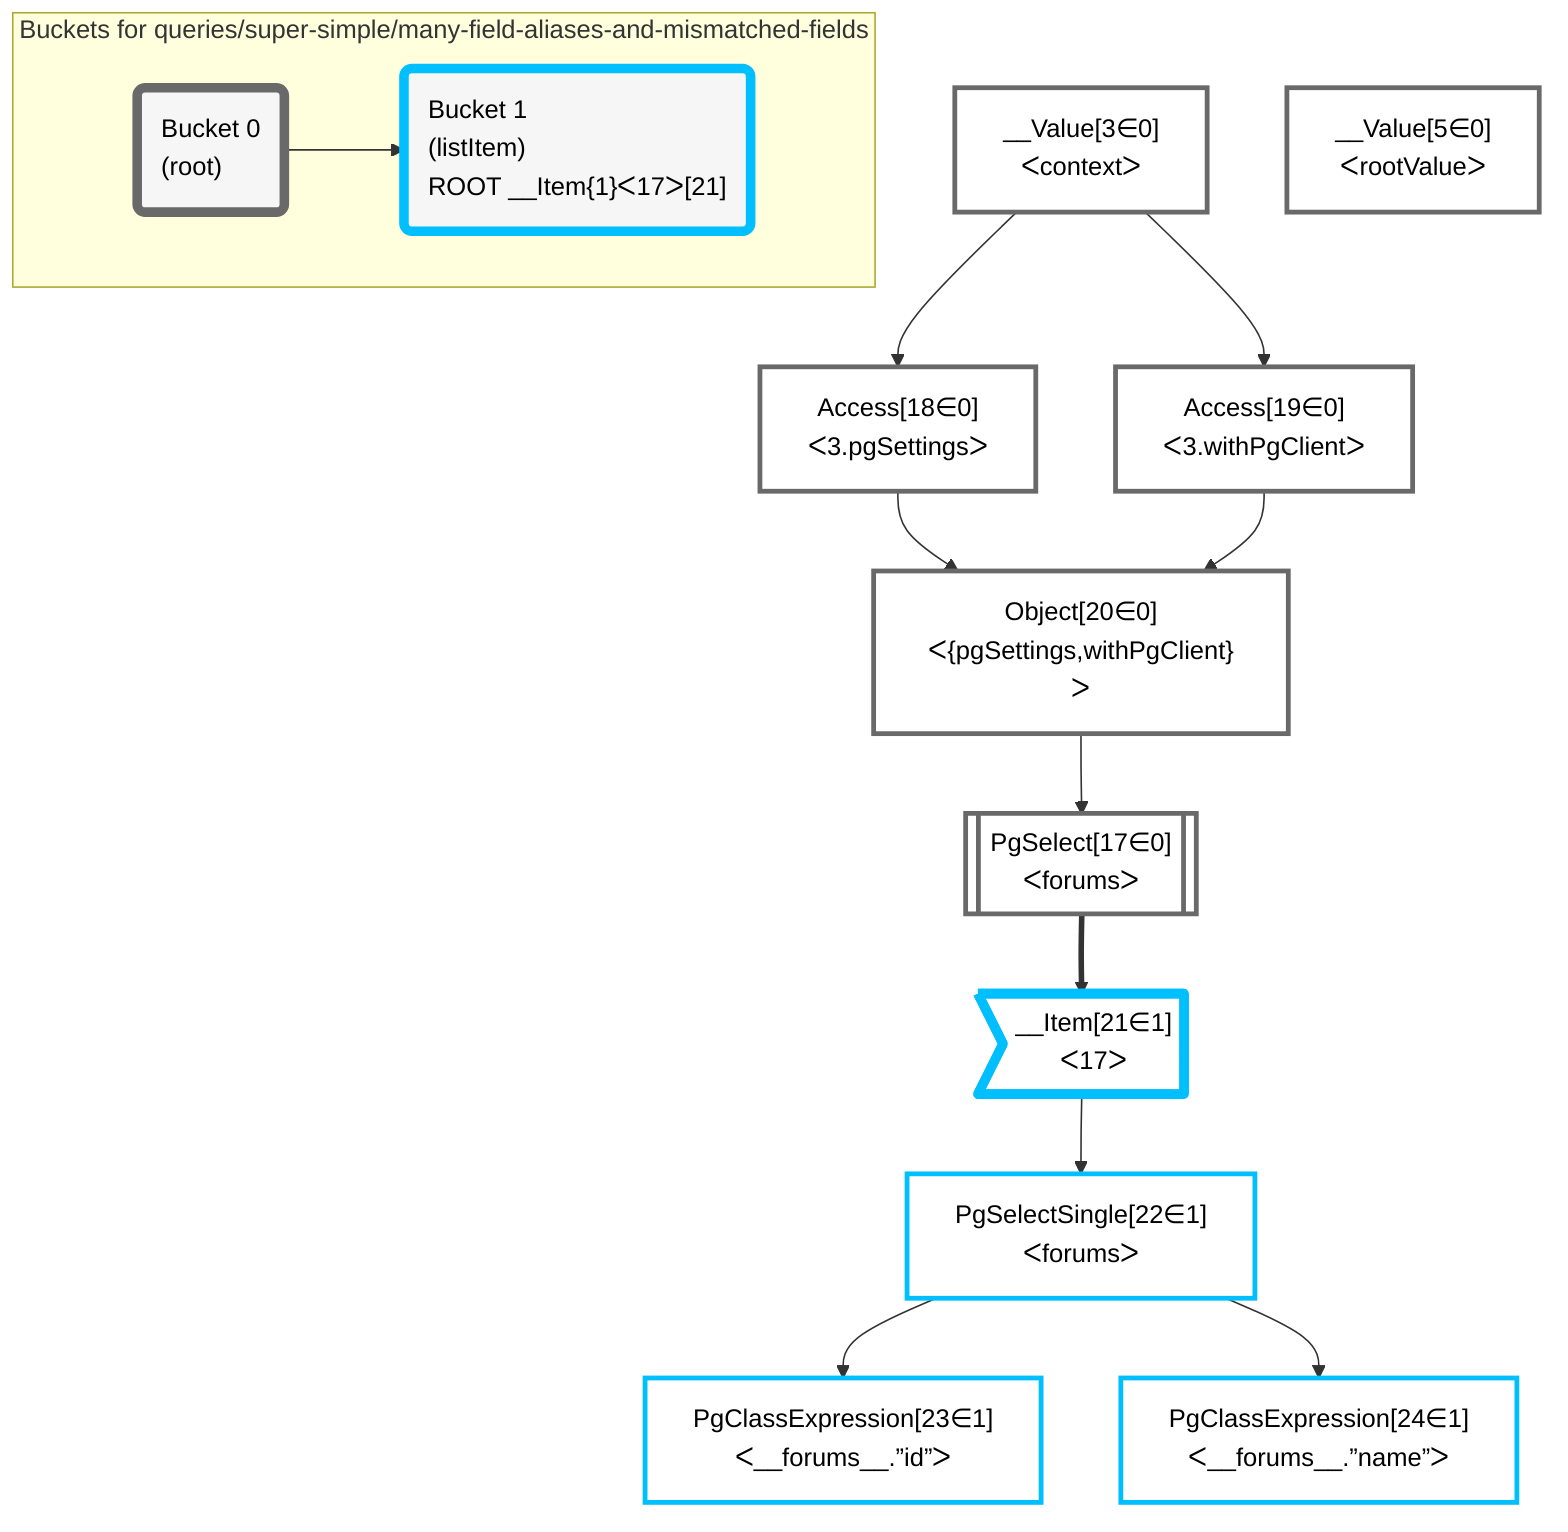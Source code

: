 graph TD
    classDef path fill:#eee,stroke:#000,color:#000
    classDef plan fill:#fff,stroke-width:3px,color:#000
    classDef itemplan fill:#fff,stroke-width:6px,color:#000
    classDef sideeffectplan fill:#f00,stroke-width:6px,color:#000
    classDef bucket fill:#f6f6f6,color:#000,stroke-width:6px,text-align:left


    %% define steps
    __Value3["__Value[3∈0]<br />ᐸcontextᐳ"]:::plan
    __Value5["__Value[5∈0]<br />ᐸrootValueᐳ"]:::plan
    Access18["Access[18∈0]<br />ᐸ3.pgSettingsᐳ"]:::plan
    Access19["Access[19∈0]<br />ᐸ3.withPgClientᐳ"]:::plan
    Object20["Object[20∈0]<br />ᐸ{pgSettings,withPgClient}ᐳ"]:::plan
    PgSelect17[["PgSelect[17∈0]<br />ᐸforumsᐳ"]]:::plan
    __Item21>"__Item[21∈1]<br />ᐸ17ᐳ"]:::itemplan
    PgSelectSingle22["PgSelectSingle[22∈1]<br />ᐸforumsᐳ"]:::plan
    PgClassExpression23["PgClassExpression[23∈1]<br />ᐸ__forums__.”id”ᐳ"]:::plan
    PgClassExpression24["PgClassExpression[24∈1]<br />ᐸ__forums__.”name”ᐳ"]:::plan

    %% plan dependencies
    __Value3 --> Access18
    __Value3 --> Access19
    Access18 & Access19 --> Object20
    Object20 --> PgSelect17
    PgSelect17 ==> __Item21
    __Item21 --> PgSelectSingle22
    PgSelectSingle22 --> PgClassExpression23
    PgSelectSingle22 --> PgClassExpression24

    %% plan-to-path relationships

    subgraph "Buckets for queries/super-simple/many-field-aliases-and-mismatched-fields"
    Bucket0("Bucket 0<br />(root)"):::bucket
    classDef bucket0 stroke:#696969
    class Bucket0,__Value3,__Value5,PgSelect17,Access18,Access19,Object20 bucket0
    Bucket1("Bucket 1<br />(listItem)<br />ROOT __Item{1}ᐸ17ᐳ[21]"):::bucket
    classDef bucket1 stroke:#00bfff
    class Bucket1,__Item21,PgSelectSingle22,PgClassExpression23,PgClassExpression24 bucket1
    Bucket0 --> Bucket1
    end